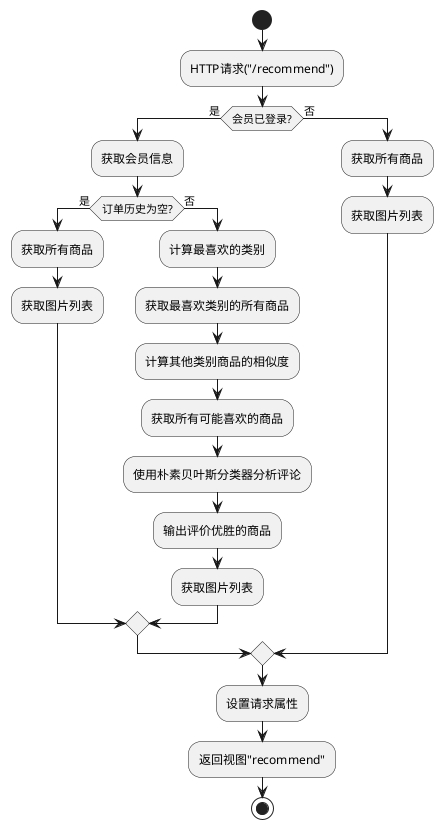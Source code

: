 @startuml
start
:HTTP请求("/recommend");
if (会员已登录?) then (是)
    :获取会员信息;
    if (订单历史为空?) then (是)
        :获取所有商品;
        :获取图片列表;
    else (否)
        :计算最喜欢的类别;
        :获取最喜欢类别的所有商品;
        :计算其他类别商品的相似度;
        :获取所有可能喜欢的商品;
        :使用朴素贝叶斯分类器分析评论;
        :输出评价优胜的商品;
        :获取图片列表;
    endif
else (否)
    :获取所有商品;
    :获取图片列表;
endif
:设置请求属性;
:返回视图"recommend";
stop
@enduml
